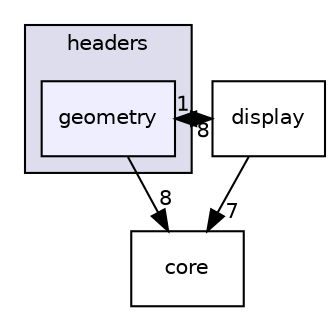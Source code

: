 digraph "C:/Users/vishu.b/source/repos/venumb/zSpace_v001/headers/geometry" {
  compound=true
  node [ fontsize="10", fontname="Helvetica"];
  edge [ labelfontsize="10", labelfontname="Helvetica"];
  subgraph clusterdir_23bc3ef9c0c65852104e023cfd46f1cf {
    graph [ bgcolor="#ddddee", pencolor="black", label="headers" fontname="Helvetica", fontsize="10", URL="dir_23bc3ef9c0c65852104e023cfd46f1cf.html"]
  dir_2c78b881e4b4a268aea6361c0bb052d5 [shape=box, label="geometry", style="filled", fillcolor="#eeeeff", pencolor="black", URL="dir_2c78b881e4b4a268aea6361c0bb052d5.html"];
  }
  dir_5862f1c21abbfbe36d500a314b7c02de [shape=box label="display" URL="dir_5862f1c21abbfbe36d500a314b7c02de.html"];
  dir_7f29b4d89fa10ef71cafc38f1542a1ae [shape=box label="core" URL="dir_7f29b4d89fa10ef71cafc38f1542a1ae.html"];
  dir_5862f1c21abbfbe36d500a314b7c02de->dir_2c78b881e4b4a268aea6361c0bb052d5 [headlabel="8", labeldistance=1.5 headhref="dir_000011_000013.html"];
  dir_5862f1c21abbfbe36d500a314b7c02de->dir_7f29b4d89fa10ef71cafc38f1542a1ae [headlabel="7", labeldistance=1.5 headhref="dir_000011_000009.html"];
  dir_2c78b881e4b4a268aea6361c0bb052d5->dir_5862f1c21abbfbe36d500a314b7c02de [headlabel="1", labeldistance=1.5 headhref="dir_000013_000011.html"];
  dir_2c78b881e4b4a268aea6361c0bb052d5->dir_7f29b4d89fa10ef71cafc38f1542a1ae [headlabel="8", labeldistance=1.5 headhref="dir_000013_000009.html"];
}
